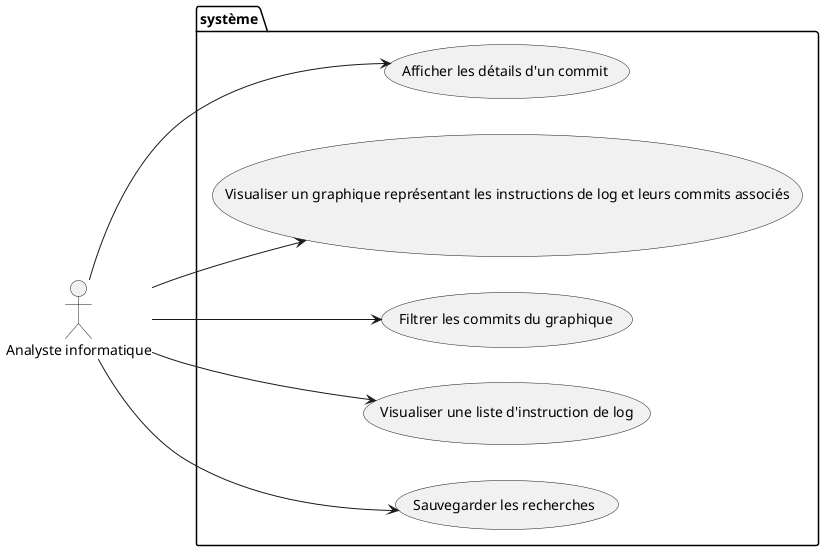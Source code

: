 @startuml usecase
left to right direction
actor "Analyste informatique" as ana
package système{
    usecase "Afficher les détails d'un commit" as UC1
    usecase "Visualiser un graphique représentant les instructions de log et leurs commits associés" as UC2
    usecase "Filtrer les commits du graphique" as UC3
    usecase "Visualiser une liste d'instruction de log" as UC4
    usecase "Sauvegarder les recherches" as UC5
}

ana --> UC1
ana --> UC2
ana --> UC3
ana --> UC4
ana --> UC5
@enduml